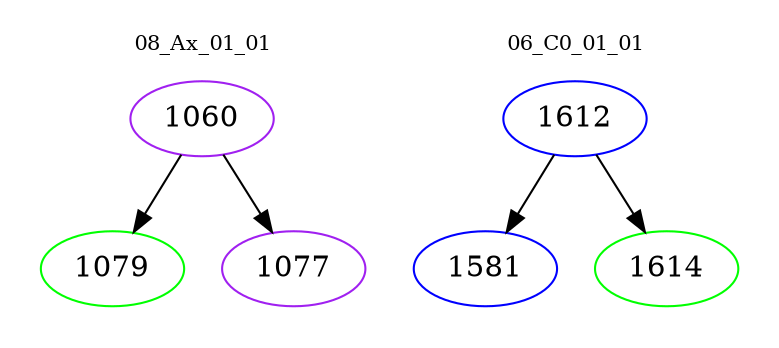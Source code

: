 digraph{
subgraph cluster_0 {
color = white
label = "08_Ax_01_01";
fontsize=10;
T0_1060 [label="1060", color="purple"]
T0_1060 -> T0_1079 [color="black"]
T0_1079 [label="1079", color="green"]
T0_1060 -> T0_1077 [color="black"]
T0_1077 [label="1077", color="purple"]
}
subgraph cluster_1 {
color = white
label = "06_C0_01_01";
fontsize=10;
T1_1612 [label="1612", color="blue"]
T1_1612 -> T1_1581 [color="black"]
T1_1581 [label="1581", color="blue"]
T1_1612 -> T1_1614 [color="black"]
T1_1614 [label="1614", color="green"]
}
}
